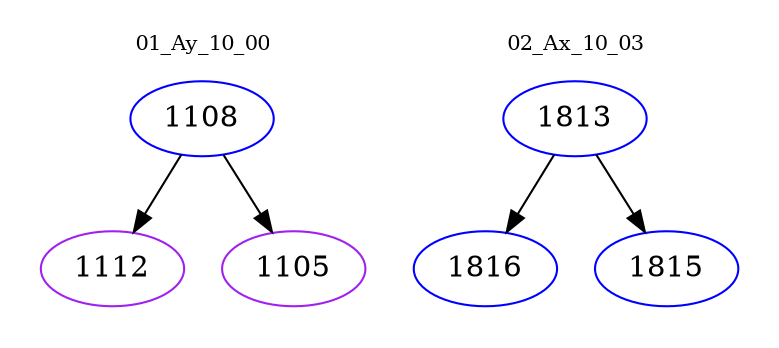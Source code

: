 digraph{
subgraph cluster_0 {
color = white
label = "01_Ay_10_00";
fontsize=10;
T0_1108 [label="1108", color="blue"]
T0_1108 -> T0_1112 [color="black"]
T0_1112 [label="1112", color="purple"]
T0_1108 -> T0_1105 [color="black"]
T0_1105 [label="1105", color="purple"]
}
subgraph cluster_1 {
color = white
label = "02_Ax_10_03";
fontsize=10;
T1_1813 [label="1813", color="blue"]
T1_1813 -> T1_1816 [color="black"]
T1_1816 [label="1816", color="blue"]
T1_1813 -> T1_1815 [color="black"]
T1_1815 [label="1815", color="blue"]
}
}
